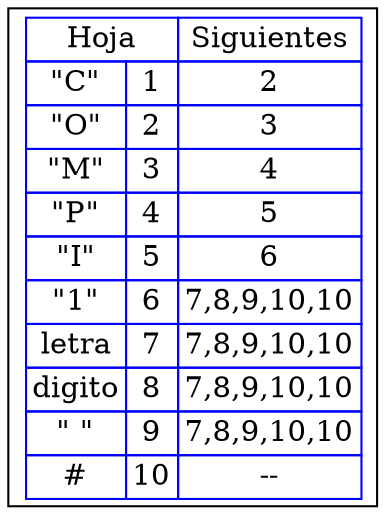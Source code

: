 digraph G{
rankdir=UD
node[shape=box]
concentrate=true
nodo0 [ label =<<table border='0' cellborder='1' color='blue' cellspacing='0'>
<tr><td colspan="2">Hoja</td><td>Siguientes</td></tr>

<tr><td>"C"</td><td>1</td><td>2</td></tr>

<tr><td>"O"</td><td>2</td><td>3</td></tr>

<tr><td>"M"</td><td>3</td><td>4</td></tr>

<tr><td>"P"</td><td>4</td><td>5</td></tr>

<tr><td>"I"</td><td>5</td><td>6</td></tr>

<tr><td>"1"</td><td>6</td><td>7,8,9,10,10</td></tr>

<tr><td>letra</td><td>7</td><td>7,8,9,10,10</td></tr>

<tr><td>digito</td><td>8</td><td>7,8,9,10,10</td></tr>

<tr><td>" "</td><td>9</td><td>7,8,9,10,10</td></tr>

<tr><td>#</td><td>10</td><td>--</td></tr>

</table>
>];

}
